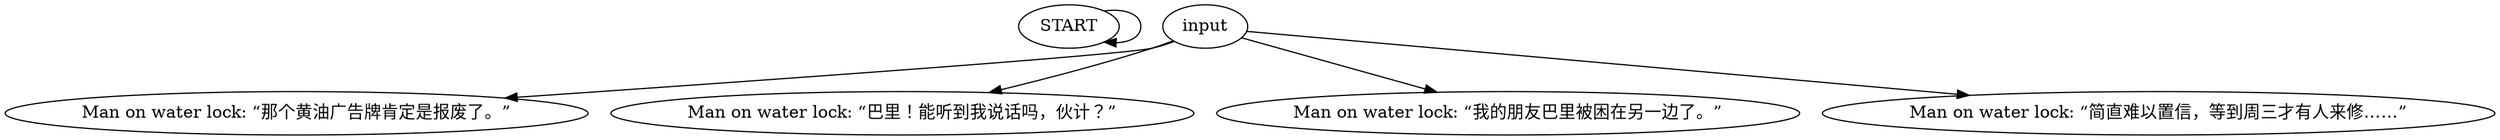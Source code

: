 # CANAL / MAN ON WATER LOCK barks
# Barks for the Man on Water Lock.
# ==================================================
digraph G {
	  0 [label="START"];
	  1 [label="input"];
	  2 [label="Man on water lock: “那个黄油广告牌肯定是报废了。”"];
	  3 [label="Man on water lock: “巴里！能听到我说话吗，伙计？”"];
	  4 [label="Man on water lock: “我的朋友巴里被困在另一边了。”"];
	  5 [label="Man on water lock: “简直难以置信，等到周三才有人来修……”"];
	  0 -> 0
	  1 -> 2
	  1 -> 3
	  1 -> 4
	  1 -> 5
}


